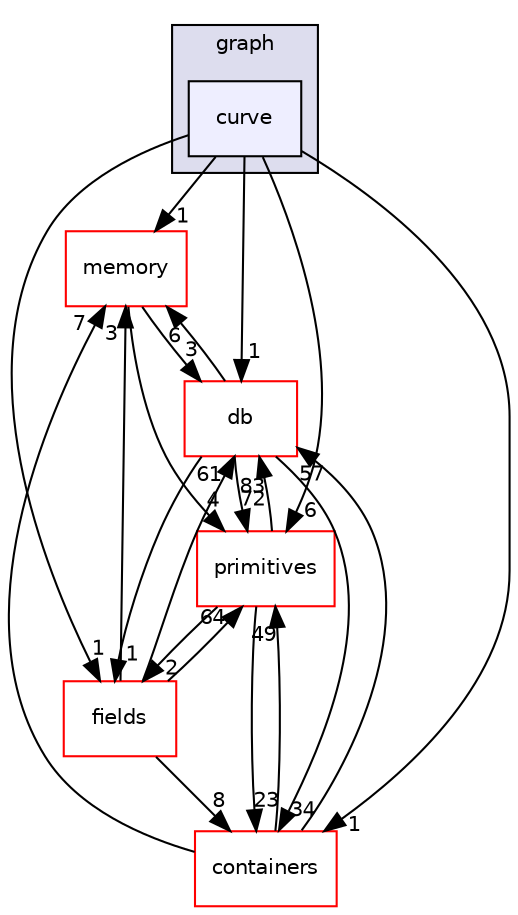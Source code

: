 digraph "src/OpenFOAM/graph/curve" {
  bgcolor=transparent;
  compound=true
  node [ fontsize="10", fontname="Helvetica"];
  edge [ labelfontsize="10", labelfontname="Helvetica"];
  subgraph clusterdir_0fdbe385b7770877731446f8c754e682 {
    graph [ bgcolor="#ddddee", pencolor="black", label="graph" fontname="Helvetica", fontsize="10", URL="dir_0fdbe385b7770877731446f8c754e682.html"]
  dir_4eeb81f8b314f7dae5514865ee33da63 [shape=box, label="curve", style="filled", fillcolor="#eeeeff", pencolor="black", URL="dir_4eeb81f8b314f7dae5514865ee33da63.html"];
  }
  dir_385a22dcc2f7120acb0f1a7a832b3b8d [shape=box label="memory" color="red" URL="dir_385a22dcc2f7120acb0f1a7a832b3b8d.html"];
  dir_962442b8f989d5529fab5e0f0e4ffb74 [shape=box label="fields" color="red" URL="dir_962442b8f989d5529fab5e0f0e4ffb74.html"];
  dir_19d0872053bde092be81d7fe3f56cbf7 [shape=box label="containers" color="red" URL="dir_19d0872053bde092be81d7fe3f56cbf7.html"];
  dir_63c634f7a7cfd679ac26c67fb30fc32f [shape=box label="db" color="red" URL="dir_63c634f7a7cfd679ac26c67fb30fc32f.html"];
  dir_3e50f45338116b169052b428016851aa [shape=box label="primitives" color="red" URL="dir_3e50f45338116b169052b428016851aa.html"];
  dir_385a22dcc2f7120acb0f1a7a832b3b8d->dir_63c634f7a7cfd679ac26c67fb30fc32f [headlabel="3", labeldistance=1.5 headhref="dir_002220_001952.html"];
  dir_385a22dcc2f7120acb0f1a7a832b3b8d->dir_3e50f45338116b169052b428016851aa [headlabel="4", labeldistance=1.5 headhref="dir_002220_002324.html"];
  dir_4eeb81f8b314f7dae5514865ee33da63->dir_385a22dcc2f7120acb0f1a7a832b3b8d [headlabel="1", labeldistance=1.5 headhref="dir_002111_002220.html"];
  dir_4eeb81f8b314f7dae5514865ee33da63->dir_962442b8f989d5529fab5e0f0e4ffb74 [headlabel="1", labeldistance=1.5 headhref="dir_002111_002020.html"];
  dir_4eeb81f8b314f7dae5514865ee33da63->dir_19d0872053bde092be81d7fe3f56cbf7 [headlabel="1", labeldistance=1.5 headhref="dir_002111_001901.html"];
  dir_4eeb81f8b314f7dae5514865ee33da63->dir_63c634f7a7cfd679ac26c67fb30fc32f [headlabel="1", labeldistance=1.5 headhref="dir_002111_001952.html"];
  dir_4eeb81f8b314f7dae5514865ee33da63->dir_3e50f45338116b169052b428016851aa [headlabel="6", labeldistance=1.5 headhref="dir_002111_002324.html"];
  dir_962442b8f989d5529fab5e0f0e4ffb74->dir_385a22dcc2f7120acb0f1a7a832b3b8d [headlabel="3", labeldistance=1.5 headhref="dir_002020_002220.html"];
  dir_962442b8f989d5529fab5e0f0e4ffb74->dir_19d0872053bde092be81d7fe3f56cbf7 [headlabel="8", labeldistance=1.5 headhref="dir_002020_001901.html"];
  dir_962442b8f989d5529fab5e0f0e4ffb74->dir_63c634f7a7cfd679ac26c67fb30fc32f [headlabel="61", labeldistance=1.5 headhref="dir_002020_001952.html"];
  dir_962442b8f989d5529fab5e0f0e4ffb74->dir_3e50f45338116b169052b428016851aa [headlabel="64", labeldistance=1.5 headhref="dir_002020_002324.html"];
  dir_19d0872053bde092be81d7fe3f56cbf7->dir_385a22dcc2f7120acb0f1a7a832b3b8d [headlabel="7", labeldistance=1.5 headhref="dir_001901_002220.html"];
  dir_19d0872053bde092be81d7fe3f56cbf7->dir_63c634f7a7cfd679ac26c67fb30fc32f [headlabel="57", labeldistance=1.5 headhref="dir_001901_001952.html"];
  dir_19d0872053bde092be81d7fe3f56cbf7->dir_3e50f45338116b169052b428016851aa [headlabel="49", labeldistance=1.5 headhref="dir_001901_002324.html"];
  dir_63c634f7a7cfd679ac26c67fb30fc32f->dir_385a22dcc2f7120acb0f1a7a832b3b8d [headlabel="6", labeldistance=1.5 headhref="dir_001952_002220.html"];
  dir_63c634f7a7cfd679ac26c67fb30fc32f->dir_962442b8f989d5529fab5e0f0e4ffb74 [headlabel="1", labeldistance=1.5 headhref="dir_001952_002020.html"];
  dir_63c634f7a7cfd679ac26c67fb30fc32f->dir_19d0872053bde092be81d7fe3f56cbf7 [headlabel="34", labeldistance=1.5 headhref="dir_001952_001901.html"];
  dir_63c634f7a7cfd679ac26c67fb30fc32f->dir_3e50f45338116b169052b428016851aa [headlabel="72", labeldistance=1.5 headhref="dir_001952_002324.html"];
  dir_3e50f45338116b169052b428016851aa->dir_962442b8f989d5529fab5e0f0e4ffb74 [headlabel="2", labeldistance=1.5 headhref="dir_002324_002020.html"];
  dir_3e50f45338116b169052b428016851aa->dir_19d0872053bde092be81d7fe3f56cbf7 [headlabel="23", labeldistance=1.5 headhref="dir_002324_001901.html"];
  dir_3e50f45338116b169052b428016851aa->dir_63c634f7a7cfd679ac26c67fb30fc32f [headlabel="83", labeldistance=1.5 headhref="dir_002324_001952.html"];
}
